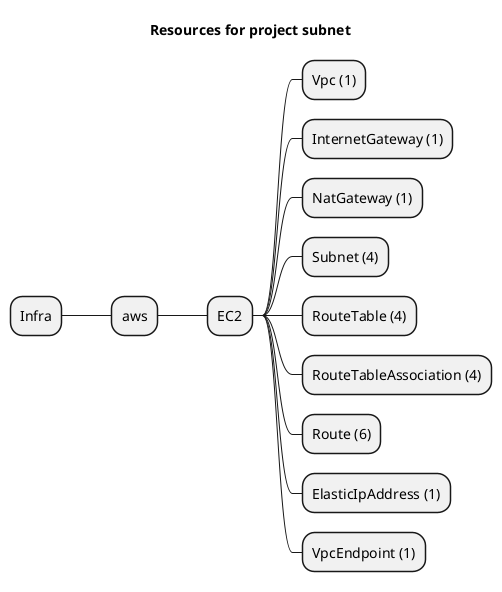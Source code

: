 @startmindmap
title Resources for project subnet
skinparam monochrome true
+ Infra
++ aws
+++ EC2
++++ Vpc (1)
++++ InternetGateway (1)
++++ NatGateway (1)
++++ Subnet (4)
++++ RouteTable (4)
++++ RouteTableAssociation (4)
++++ Route (6)
++++ ElasticIpAddress (1)
++++ VpcEndpoint (1)
@endmindmap
